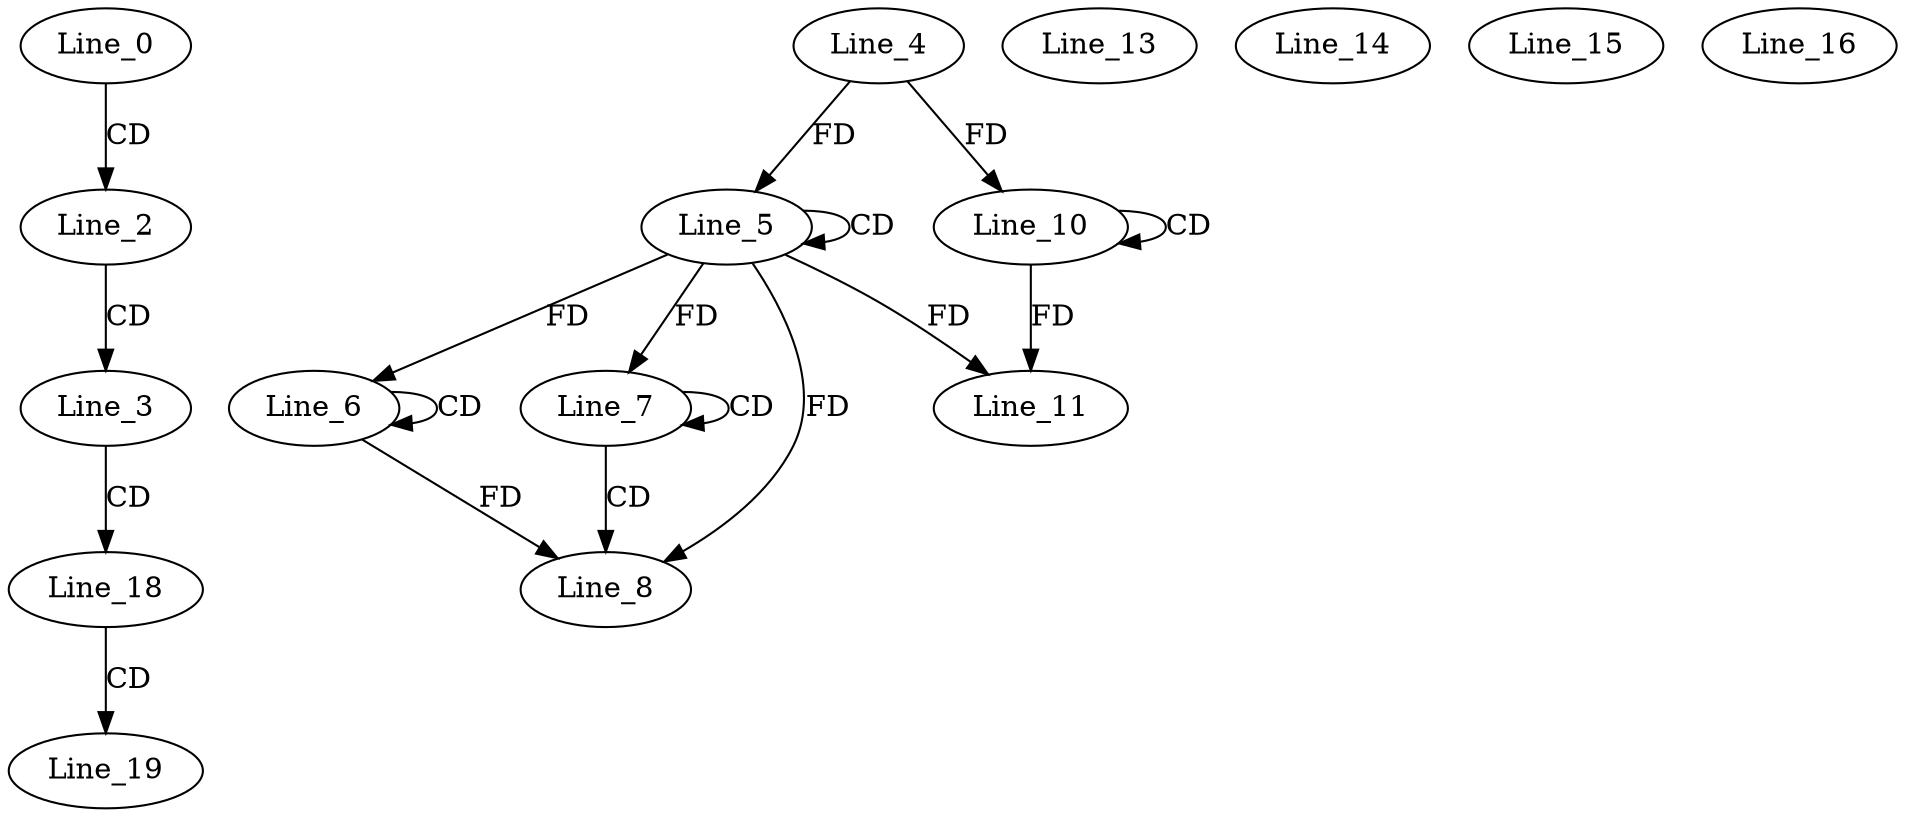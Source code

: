 digraph G {
  Line_0;
  Line_2;
  Line_3;
  Line_4;
  Line_4;
  Line_4;
  Line_5;
  Line_5;
  Line_6;
  Line_6;
  Line_7;
  Line_7;
  Line_7;
  Line_8;
  Line_10;
  Line_10;
  Line_11;
  Line_13;
  Line_14;
  Line_15;
  Line_16;
  Line_18;
  Line_18;
  Line_19;
  Line_19;
  Line_19;
  Line_0 -> Line_2 [ label="CD" ];
  Line_2 -> Line_3 [ label="CD" ];
  Line_5 -> Line_5 [ label="CD" ];
  Line_4 -> Line_5 [ label="FD" ];
  Line_6 -> Line_6 [ label="CD" ];
  Line_5 -> Line_6 [ label="FD" ];
  Line_7 -> Line_7 [ label="CD" ];
  Line_5 -> Line_7 [ label="FD" ];
  Line_7 -> Line_8 [ label="CD" ];
  Line_5 -> Line_8 [ label="FD" ];
  Line_6 -> Line_8 [ label="FD" ];
  Line_10 -> Line_10 [ label="CD" ];
  Line_4 -> Line_10 [ label="FD" ];
  Line_5 -> Line_11 [ label="FD" ];
  Line_10 -> Line_11 [ label="FD" ];
  Line_3 -> Line_18 [ label="CD" ];
  Line_18 -> Line_19 [ label="CD" ];
}

